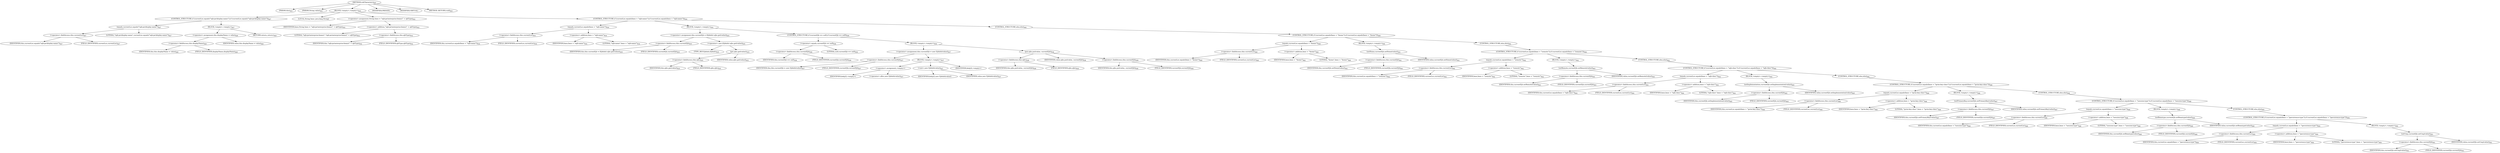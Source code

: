 digraph "stdCharacters" {  
"1754" [label = <(METHOD,stdCharacters)<SUB>825</SUB>> ]
"1755" [label = <(PARAM,this)<SUB>825</SUB>> ]
"1756" [label = <(PARAM,String value)<SUB>825</SUB>> ]
"1757" [label = <(BLOCK,&lt;empty&gt;,&lt;empty&gt;)<SUB>825</SUB>> ]
"1758" [label = <(CONTROL_STRUCTURE,if (currentLoc.equals(&quot;\\ejb-jar\\display-name&quot;)),if (currentLoc.equals(&quot;\\ejb-jar\\display-name&quot;)))<SUB>827</SUB>> ]
"1759" [label = <(equals,currentLoc.equals(&quot;\\ejb-jar\\display-name&quot;))<SUB>827</SUB>> ]
"1760" [label = <(&lt;operator&gt;.fieldAccess,this.currentLoc)<SUB>827</SUB>> ]
"1761" [label = <(IDENTIFIER,this,currentLoc.equals(&quot;\\ejb-jar\\display-name&quot;))<SUB>827</SUB>> ]
"1762" [label = <(FIELD_IDENTIFIER,currentLoc,currentLoc)<SUB>827</SUB>> ]
"1763" [label = <(LITERAL,&quot;\\ejb-jar\\display-name&quot;,currentLoc.equals(&quot;\\ejb-jar\\display-name&quot;))<SUB>827</SUB>> ]
"1764" [label = <(BLOCK,&lt;empty&gt;,&lt;empty&gt;)<SUB>827</SUB>> ]
"1765" [label = <(&lt;operator&gt;.assignment,this.displayName = value)<SUB>828</SUB>> ]
"1766" [label = <(&lt;operator&gt;.fieldAccess,this.displayName)<SUB>828</SUB>> ]
"1767" [label = <(IDENTIFIER,this,this.displayName = value)<SUB>828</SUB>> ]
"1768" [label = <(FIELD_IDENTIFIER,displayName,displayName)<SUB>828</SUB>> ]
"1769" [label = <(IDENTIFIER,value,this.displayName = value)<SUB>828</SUB>> ]
"1770" [label = <(RETURN,return;,return;)<SUB>829</SUB>> ]
"1771" [label = <(LOCAL,String base: java.lang.String)> ]
"1772" [label = <(&lt;operator&gt;.assignment,String base = &quot;\\ejb-jar\\enterprise-beans\\&quot; + ejbType)<SUB>832</SUB>> ]
"1773" [label = <(IDENTIFIER,base,String base = &quot;\\ejb-jar\\enterprise-beans\\&quot; + ejbType)<SUB>832</SUB>> ]
"1774" [label = <(&lt;operator&gt;.addition,&quot;\\ejb-jar\\enterprise-beans\\&quot; + ejbType)<SUB>832</SUB>> ]
"1775" [label = <(LITERAL,&quot;\\ejb-jar\\enterprise-beans\\&quot;,&quot;\\ejb-jar\\enterprise-beans\\&quot; + ejbType)<SUB>832</SUB>> ]
"1776" [label = <(&lt;operator&gt;.fieldAccess,this.ejbType)<SUB>832</SUB>> ]
"1777" [label = <(IDENTIFIER,this,&quot;\\ejb-jar\\enterprise-beans\\&quot; + ejbType)<SUB>832</SUB>> ]
"1778" [label = <(FIELD_IDENTIFIER,ejbType,ejbType)<SUB>832</SUB>> ]
"1779" [label = <(CONTROL_STRUCTURE,if (currentLoc.equals(base + &quot;\\ejb-name&quot;)),if (currentLoc.equals(base + &quot;\\ejb-name&quot;)))<SUB>834</SUB>> ]
"1780" [label = <(equals,currentLoc.equals(base + &quot;\\ejb-name&quot;))<SUB>834</SUB>> ]
"1781" [label = <(&lt;operator&gt;.fieldAccess,this.currentLoc)<SUB>834</SUB>> ]
"1782" [label = <(IDENTIFIER,this,currentLoc.equals(base + &quot;\\ejb-name&quot;))<SUB>834</SUB>> ]
"1783" [label = <(FIELD_IDENTIFIER,currentLoc,currentLoc)<SUB>834</SUB>> ]
"1784" [label = <(&lt;operator&gt;.addition,base + &quot;\\ejb-name&quot;)<SUB>834</SUB>> ]
"1785" [label = <(IDENTIFIER,base,base + &quot;\\ejb-name&quot;)<SUB>834</SUB>> ]
"1786" [label = <(LITERAL,&quot;\\ejb-name&quot;,base + &quot;\\ejb-name&quot;)<SUB>834</SUB>> ]
"1787" [label = <(BLOCK,&lt;empty&gt;,&lt;empty&gt;)<SUB>834</SUB>> ]
"1788" [label = <(&lt;operator&gt;.assignment,this.currentEjb = (EjbInfo) ejbs.get(value))<SUB>835</SUB>> ]
"1789" [label = <(&lt;operator&gt;.fieldAccess,this.currentEjb)<SUB>835</SUB>> ]
"1790" [label = <(IDENTIFIER,this,this.currentEjb = (EjbInfo) ejbs.get(value))<SUB>835</SUB>> ]
"1791" [label = <(FIELD_IDENTIFIER,currentEjb,currentEjb)<SUB>835</SUB>> ]
"1792" [label = <(&lt;operator&gt;.cast,(EjbInfo) ejbs.get(value))<SUB>835</SUB>> ]
"1793" [label = <(TYPE_REF,EjbInfo,EjbInfo)<SUB>835</SUB>> ]
"1794" [label = <(get,ejbs.get(value))<SUB>835</SUB>> ]
"1795" [label = <(&lt;operator&gt;.fieldAccess,this.ejbs)<SUB>835</SUB>> ]
"1796" [label = <(IDENTIFIER,this,ejbs.get(value))<SUB>835</SUB>> ]
"1797" [label = <(FIELD_IDENTIFIER,ejbs,ejbs)<SUB>835</SUB>> ]
"1798" [label = <(IDENTIFIER,value,ejbs.get(value))<SUB>835</SUB>> ]
"1799" [label = <(CONTROL_STRUCTURE,if (currentEjb == null),if (currentEjb == null))<SUB>836</SUB>> ]
"1800" [label = <(&lt;operator&gt;.equals,currentEjb == null)<SUB>836</SUB>> ]
"1801" [label = <(&lt;operator&gt;.fieldAccess,this.currentEjb)<SUB>836</SUB>> ]
"1802" [label = <(IDENTIFIER,this,currentEjb == null)<SUB>836</SUB>> ]
"1803" [label = <(FIELD_IDENTIFIER,currentEjb,currentEjb)<SUB>836</SUB>> ]
"1804" [label = <(LITERAL,null,currentEjb == null)<SUB>836</SUB>> ]
"1805" [label = <(BLOCK,&lt;empty&gt;,&lt;empty&gt;)<SUB>836</SUB>> ]
"1806" [label = <(&lt;operator&gt;.assignment,this.currentEjb = new EjbInfo(value))<SUB>837</SUB>> ]
"1807" [label = <(&lt;operator&gt;.fieldAccess,this.currentEjb)<SUB>837</SUB>> ]
"1808" [label = <(IDENTIFIER,this,this.currentEjb = new EjbInfo(value))<SUB>837</SUB>> ]
"1809" [label = <(FIELD_IDENTIFIER,currentEjb,currentEjb)<SUB>837</SUB>> ]
"1810" [label = <(BLOCK,&lt;empty&gt;,&lt;empty&gt;)<SUB>837</SUB>> ]
"1811" [label = <(&lt;operator&gt;.assignment,&lt;empty&gt;)> ]
"1812" [label = <(IDENTIFIER,$obj22,&lt;empty&gt;)> ]
"1813" [label = <(&lt;operator&gt;.alloc,new EjbInfo(value))<SUB>837</SUB>> ]
"1814" [label = <(&lt;init&gt;,new EjbInfo(value))<SUB>837</SUB>> ]
"1815" [label = <(IDENTIFIER,$obj22,new EjbInfo(value))> ]
"1816" [label = <(IDENTIFIER,value,new EjbInfo(value))<SUB>837</SUB>> ]
"1817" [label = <(IDENTIFIER,$obj22,&lt;empty&gt;)> ]
"1818" [label = <(put,ejbs.put(value, currentEjb))<SUB>838</SUB>> ]
"1819" [label = <(&lt;operator&gt;.fieldAccess,this.ejbs)<SUB>838</SUB>> ]
"1820" [label = <(IDENTIFIER,this,ejbs.put(value, currentEjb))<SUB>838</SUB>> ]
"1821" [label = <(FIELD_IDENTIFIER,ejbs,ejbs)<SUB>838</SUB>> ]
"1822" [label = <(IDENTIFIER,value,ejbs.put(value, currentEjb))<SUB>838</SUB>> ]
"1823" [label = <(&lt;operator&gt;.fieldAccess,this.currentEjb)<SUB>838</SUB>> ]
"1824" [label = <(IDENTIFIER,this,ejbs.put(value, currentEjb))<SUB>838</SUB>> ]
"1825" [label = <(FIELD_IDENTIFIER,currentEjb,currentEjb)<SUB>838</SUB>> ]
"1826" [label = <(CONTROL_STRUCTURE,else,else)<SUB>840</SUB>> ]
"1827" [label = <(CONTROL_STRUCTURE,if (currentLoc.equals(base + &quot;\\home&quot;)),if (currentLoc.equals(base + &quot;\\home&quot;)))<SUB>840</SUB>> ]
"1828" [label = <(equals,currentLoc.equals(base + &quot;\\home&quot;))<SUB>840</SUB>> ]
"1829" [label = <(&lt;operator&gt;.fieldAccess,this.currentLoc)<SUB>840</SUB>> ]
"1830" [label = <(IDENTIFIER,this,currentLoc.equals(base + &quot;\\home&quot;))<SUB>840</SUB>> ]
"1831" [label = <(FIELD_IDENTIFIER,currentLoc,currentLoc)<SUB>840</SUB>> ]
"1832" [label = <(&lt;operator&gt;.addition,base + &quot;\\home&quot;)<SUB>840</SUB>> ]
"1833" [label = <(IDENTIFIER,base,base + &quot;\\home&quot;)<SUB>840</SUB>> ]
"1834" [label = <(LITERAL,&quot;\\home&quot;,base + &quot;\\home&quot;)<SUB>840</SUB>> ]
"1835" [label = <(BLOCK,&lt;empty&gt;,&lt;empty&gt;)<SUB>840</SUB>> ]
"1836" [label = <(setHome,currentEjb.setHome(value))<SUB>841</SUB>> ]
"1837" [label = <(&lt;operator&gt;.fieldAccess,this.currentEjb)<SUB>841</SUB>> ]
"1838" [label = <(IDENTIFIER,this,currentEjb.setHome(value))<SUB>841</SUB>> ]
"1839" [label = <(FIELD_IDENTIFIER,currentEjb,currentEjb)<SUB>841</SUB>> ]
"1840" [label = <(IDENTIFIER,value,currentEjb.setHome(value))<SUB>841</SUB>> ]
"1841" [label = <(CONTROL_STRUCTURE,else,else)<SUB>842</SUB>> ]
"1842" [label = <(CONTROL_STRUCTURE,if (currentLoc.equals(base + &quot;\\remote&quot;)),if (currentLoc.equals(base + &quot;\\remote&quot;)))<SUB>842</SUB>> ]
"1843" [label = <(equals,currentLoc.equals(base + &quot;\\remote&quot;))<SUB>842</SUB>> ]
"1844" [label = <(&lt;operator&gt;.fieldAccess,this.currentLoc)<SUB>842</SUB>> ]
"1845" [label = <(IDENTIFIER,this,currentLoc.equals(base + &quot;\\remote&quot;))<SUB>842</SUB>> ]
"1846" [label = <(FIELD_IDENTIFIER,currentLoc,currentLoc)<SUB>842</SUB>> ]
"1847" [label = <(&lt;operator&gt;.addition,base + &quot;\\remote&quot;)<SUB>842</SUB>> ]
"1848" [label = <(IDENTIFIER,base,base + &quot;\\remote&quot;)<SUB>842</SUB>> ]
"1849" [label = <(LITERAL,&quot;\\remote&quot;,base + &quot;\\remote&quot;)<SUB>842</SUB>> ]
"1850" [label = <(BLOCK,&lt;empty&gt;,&lt;empty&gt;)<SUB>842</SUB>> ]
"1851" [label = <(setRemote,currentEjb.setRemote(value))<SUB>843</SUB>> ]
"1852" [label = <(&lt;operator&gt;.fieldAccess,this.currentEjb)<SUB>843</SUB>> ]
"1853" [label = <(IDENTIFIER,this,currentEjb.setRemote(value))<SUB>843</SUB>> ]
"1854" [label = <(FIELD_IDENTIFIER,currentEjb,currentEjb)<SUB>843</SUB>> ]
"1855" [label = <(IDENTIFIER,value,currentEjb.setRemote(value))<SUB>843</SUB>> ]
"1856" [label = <(CONTROL_STRUCTURE,else,else)<SUB>844</SUB>> ]
"1857" [label = <(CONTROL_STRUCTURE,if (currentLoc.equals(base + &quot;\\ejb-class&quot;)),if (currentLoc.equals(base + &quot;\\ejb-class&quot;)))<SUB>844</SUB>> ]
"1858" [label = <(equals,currentLoc.equals(base + &quot;\\ejb-class&quot;))<SUB>844</SUB>> ]
"1859" [label = <(&lt;operator&gt;.fieldAccess,this.currentLoc)<SUB>844</SUB>> ]
"1860" [label = <(IDENTIFIER,this,currentLoc.equals(base + &quot;\\ejb-class&quot;))<SUB>844</SUB>> ]
"1861" [label = <(FIELD_IDENTIFIER,currentLoc,currentLoc)<SUB>844</SUB>> ]
"1862" [label = <(&lt;operator&gt;.addition,base + &quot;\\ejb-class&quot;)<SUB>844</SUB>> ]
"1863" [label = <(IDENTIFIER,base,base + &quot;\\ejb-class&quot;)<SUB>844</SUB>> ]
"1864" [label = <(LITERAL,&quot;\\ejb-class&quot;,base + &quot;\\ejb-class&quot;)<SUB>844</SUB>> ]
"1865" [label = <(BLOCK,&lt;empty&gt;,&lt;empty&gt;)<SUB>844</SUB>> ]
"1866" [label = <(setImplementation,currentEjb.setImplementation(value))<SUB>845</SUB>> ]
"1867" [label = <(&lt;operator&gt;.fieldAccess,this.currentEjb)<SUB>845</SUB>> ]
"1868" [label = <(IDENTIFIER,this,currentEjb.setImplementation(value))<SUB>845</SUB>> ]
"1869" [label = <(FIELD_IDENTIFIER,currentEjb,currentEjb)<SUB>845</SUB>> ]
"1870" [label = <(IDENTIFIER,value,currentEjb.setImplementation(value))<SUB>845</SUB>> ]
"1871" [label = <(CONTROL_STRUCTURE,else,else)<SUB>846</SUB>> ]
"1872" [label = <(CONTROL_STRUCTURE,if (currentLoc.equals(base + &quot;\\prim-key-class&quot;)),if (currentLoc.equals(base + &quot;\\prim-key-class&quot;)))<SUB>846</SUB>> ]
"1873" [label = <(equals,currentLoc.equals(base + &quot;\\prim-key-class&quot;))<SUB>846</SUB>> ]
"1874" [label = <(&lt;operator&gt;.fieldAccess,this.currentLoc)<SUB>846</SUB>> ]
"1875" [label = <(IDENTIFIER,this,currentLoc.equals(base + &quot;\\prim-key-class&quot;))<SUB>846</SUB>> ]
"1876" [label = <(FIELD_IDENTIFIER,currentLoc,currentLoc)<SUB>846</SUB>> ]
"1877" [label = <(&lt;operator&gt;.addition,base + &quot;\\prim-key-class&quot;)<SUB>846</SUB>> ]
"1878" [label = <(IDENTIFIER,base,base + &quot;\\prim-key-class&quot;)<SUB>846</SUB>> ]
"1879" [label = <(LITERAL,&quot;\\prim-key-class&quot;,base + &quot;\\prim-key-class&quot;)<SUB>846</SUB>> ]
"1880" [label = <(BLOCK,&lt;empty&gt;,&lt;empty&gt;)<SUB>846</SUB>> ]
"1881" [label = <(setPrimaryKey,currentEjb.setPrimaryKey(value))<SUB>847</SUB>> ]
"1882" [label = <(&lt;operator&gt;.fieldAccess,this.currentEjb)<SUB>847</SUB>> ]
"1883" [label = <(IDENTIFIER,this,currentEjb.setPrimaryKey(value))<SUB>847</SUB>> ]
"1884" [label = <(FIELD_IDENTIFIER,currentEjb,currentEjb)<SUB>847</SUB>> ]
"1885" [label = <(IDENTIFIER,value,currentEjb.setPrimaryKey(value))<SUB>847</SUB>> ]
"1886" [label = <(CONTROL_STRUCTURE,else,else)<SUB>848</SUB>> ]
"1887" [label = <(CONTROL_STRUCTURE,if (currentLoc.equals(base + &quot;\\session-type&quot;)),if (currentLoc.equals(base + &quot;\\session-type&quot;)))<SUB>848</SUB>> ]
"1888" [label = <(equals,currentLoc.equals(base + &quot;\\session-type&quot;))<SUB>848</SUB>> ]
"1889" [label = <(&lt;operator&gt;.fieldAccess,this.currentLoc)<SUB>848</SUB>> ]
"1890" [label = <(IDENTIFIER,this,currentLoc.equals(base + &quot;\\session-type&quot;))<SUB>848</SUB>> ]
"1891" [label = <(FIELD_IDENTIFIER,currentLoc,currentLoc)<SUB>848</SUB>> ]
"1892" [label = <(&lt;operator&gt;.addition,base + &quot;\\session-type&quot;)<SUB>848</SUB>> ]
"1893" [label = <(IDENTIFIER,base,base + &quot;\\session-type&quot;)<SUB>848</SUB>> ]
"1894" [label = <(LITERAL,&quot;\\session-type&quot;,base + &quot;\\session-type&quot;)<SUB>848</SUB>> ]
"1895" [label = <(BLOCK,&lt;empty&gt;,&lt;empty&gt;)<SUB>848</SUB>> ]
"1896" [label = <(setBeantype,currentEjb.setBeantype(value))<SUB>849</SUB>> ]
"1897" [label = <(&lt;operator&gt;.fieldAccess,this.currentEjb)<SUB>849</SUB>> ]
"1898" [label = <(IDENTIFIER,this,currentEjb.setBeantype(value))<SUB>849</SUB>> ]
"1899" [label = <(FIELD_IDENTIFIER,currentEjb,currentEjb)<SUB>849</SUB>> ]
"1900" [label = <(IDENTIFIER,value,currentEjb.setBeantype(value))<SUB>849</SUB>> ]
"1901" [label = <(CONTROL_STRUCTURE,else,else)<SUB>850</SUB>> ]
"1902" [label = <(CONTROL_STRUCTURE,if (currentLoc.equals(base + &quot;\\persistence-type&quot;)),if (currentLoc.equals(base + &quot;\\persistence-type&quot;)))<SUB>850</SUB>> ]
"1903" [label = <(equals,currentLoc.equals(base + &quot;\\persistence-type&quot;))<SUB>850</SUB>> ]
"1904" [label = <(&lt;operator&gt;.fieldAccess,this.currentLoc)<SUB>850</SUB>> ]
"1905" [label = <(IDENTIFIER,this,currentLoc.equals(base + &quot;\\persistence-type&quot;))<SUB>850</SUB>> ]
"1906" [label = <(FIELD_IDENTIFIER,currentLoc,currentLoc)<SUB>850</SUB>> ]
"1907" [label = <(&lt;operator&gt;.addition,base + &quot;\\persistence-type&quot;)<SUB>850</SUB>> ]
"1908" [label = <(IDENTIFIER,base,base + &quot;\\persistence-type&quot;)<SUB>850</SUB>> ]
"1909" [label = <(LITERAL,&quot;\\persistence-type&quot;,base + &quot;\\persistence-type&quot;)<SUB>850</SUB>> ]
"1910" [label = <(BLOCK,&lt;empty&gt;,&lt;empty&gt;)<SUB>850</SUB>> ]
"1911" [label = <(setCmp,currentEjb.setCmp(value))<SUB>851</SUB>> ]
"1912" [label = <(&lt;operator&gt;.fieldAccess,this.currentEjb)<SUB>851</SUB>> ]
"1913" [label = <(IDENTIFIER,this,currentEjb.setCmp(value))<SUB>851</SUB>> ]
"1914" [label = <(FIELD_IDENTIFIER,currentEjb,currentEjb)<SUB>851</SUB>> ]
"1915" [label = <(IDENTIFIER,value,currentEjb.setCmp(value))<SUB>851</SUB>> ]
"1916" [label = <(MODIFIER,PRIVATE)> ]
"1917" [label = <(MODIFIER,VIRTUAL)> ]
"1918" [label = <(METHOD_RETURN,void)<SUB>825</SUB>> ]
  "1754" -> "1755" 
  "1754" -> "1756" 
  "1754" -> "1757" 
  "1754" -> "1916" 
  "1754" -> "1917" 
  "1754" -> "1918" 
  "1757" -> "1758" 
  "1757" -> "1771" 
  "1757" -> "1772" 
  "1757" -> "1779" 
  "1758" -> "1759" 
  "1758" -> "1764" 
  "1759" -> "1760" 
  "1759" -> "1763" 
  "1760" -> "1761" 
  "1760" -> "1762" 
  "1764" -> "1765" 
  "1764" -> "1770" 
  "1765" -> "1766" 
  "1765" -> "1769" 
  "1766" -> "1767" 
  "1766" -> "1768" 
  "1772" -> "1773" 
  "1772" -> "1774" 
  "1774" -> "1775" 
  "1774" -> "1776" 
  "1776" -> "1777" 
  "1776" -> "1778" 
  "1779" -> "1780" 
  "1779" -> "1787" 
  "1779" -> "1826" 
  "1780" -> "1781" 
  "1780" -> "1784" 
  "1781" -> "1782" 
  "1781" -> "1783" 
  "1784" -> "1785" 
  "1784" -> "1786" 
  "1787" -> "1788" 
  "1787" -> "1799" 
  "1788" -> "1789" 
  "1788" -> "1792" 
  "1789" -> "1790" 
  "1789" -> "1791" 
  "1792" -> "1793" 
  "1792" -> "1794" 
  "1794" -> "1795" 
  "1794" -> "1798" 
  "1795" -> "1796" 
  "1795" -> "1797" 
  "1799" -> "1800" 
  "1799" -> "1805" 
  "1800" -> "1801" 
  "1800" -> "1804" 
  "1801" -> "1802" 
  "1801" -> "1803" 
  "1805" -> "1806" 
  "1805" -> "1818" 
  "1806" -> "1807" 
  "1806" -> "1810" 
  "1807" -> "1808" 
  "1807" -> "1809" 
  "1810" -> "1811" 
  "1810" -> "1814" 
  "1810" -> "1817" 
  "1811" -> "1812" 
  "1811" -> "1813" 
  "1814" -> "1815" 
  "1814" -> "1816" 
  "1818" -> "1819" 
  "1818" -> "1822" 
  "1818" -> "1823" 
  "1819" -> "1820" 
  "1819" -> "1821" 
  "1823" -> "1824" 
  "1823" -> "1825" 
  "1826" -> "1827" 
  "1827" -> "1828" 
  "1827" -> "1835" 
  "1827" -> "1841" 
  "1828" -> "1829" 
  "1828" -> "1832" 
  "1829" -> "1830" 
  "1829" -> "1831" 
  "1832" -> "1833" 
  "1832" -> "1834" 
  "1835" -> "1836" 
  "1836" -> "1837" 
  "1836" -> "1840" 
  "1837" -> "1838" 
  "1837" -> "1839" 
  "1841" -> "1842" 
  "1842" -> "1843" 
  "1842" -> "1850" 
  "1842" -> "1856" 
  "1843" -> "1844" 
  "1843" -> "1847" 
  "1844" -> "1845" 
  "1844" -> "1846" 
  "1847" -> "1848" 
  "1847" -> "1849" 
  "1850" -> "1851" 
  "1851" -> "1852" 
  "1851" -> "1855" 
  "1852" -> "1853" 
  "1852" -> "1854" 
  "1856" -> "1857" 
  "1857" -> "1858" 
  "1857" -> "1865" 
  "1857" -> "1871" 
  "1858" -> "1859" 
  "1858" -> "1862" 
  "1859" -> "1860" 
  "1859" -> "1861" 
  "1862" -> "1863" 
  "1862" -> "1864" 
  "1865" -> "1866" 
  "1866" -> "1867" 
  "1866" -> "1870" 
  "1867" -> "1868" 
  "1867" -> "1869" 
  "1871" -> "1872" 
  "1872" -> "1873" 
  "1872" -> "1880" 
  "1872" -> "1886" 
  "1873" -> "1874" 
  "1873" -> "1877" 
  "1874" -> "1875" 
  "1874" -> "1876" 
  "1877" -> "1878" 
  "1877" -> "1879" 
  "1880" -> "1881" 
  "1881" -> "1882" 
  "1881" -> "1885" 
  "1882" -> "1883" 
  "1882" -> "1884" 
  "1886" -> "1887" 
  "1887" -> "1888" 
  "1887" -> "1895" 
  "1887" -> "1901" 
  "1888" -> "1889" 
  "1888" -> "1892" 
  "1889" -> "1890" 
  "1889" -> "1891" 
  "1892" -> "1893" 
  "1892" -> "1894" 
  "1895" -> "1896" 
  "1896" -> "1897" 
  "1896" -> "1900" 
  "1897" -> "1898" 
  "1897" -> "1899" 
  "1901" -> "1902" 
  "1902" -> "1903" 
  "1902" -> "1910" 
  "1903" -> "1904" 
  "1903" -> "1907" 
  "1904" -> "1905" 
  "1904" -> "1906" 
  "1907" -> "1908" 
  "1907" -> "1909" 
  "1910" -> "1911" 
  "1911" -> "1912" 
  "1911" -> "1915" 
  "1912" -> "1913" 
  "1912" -> "1914" 
}
